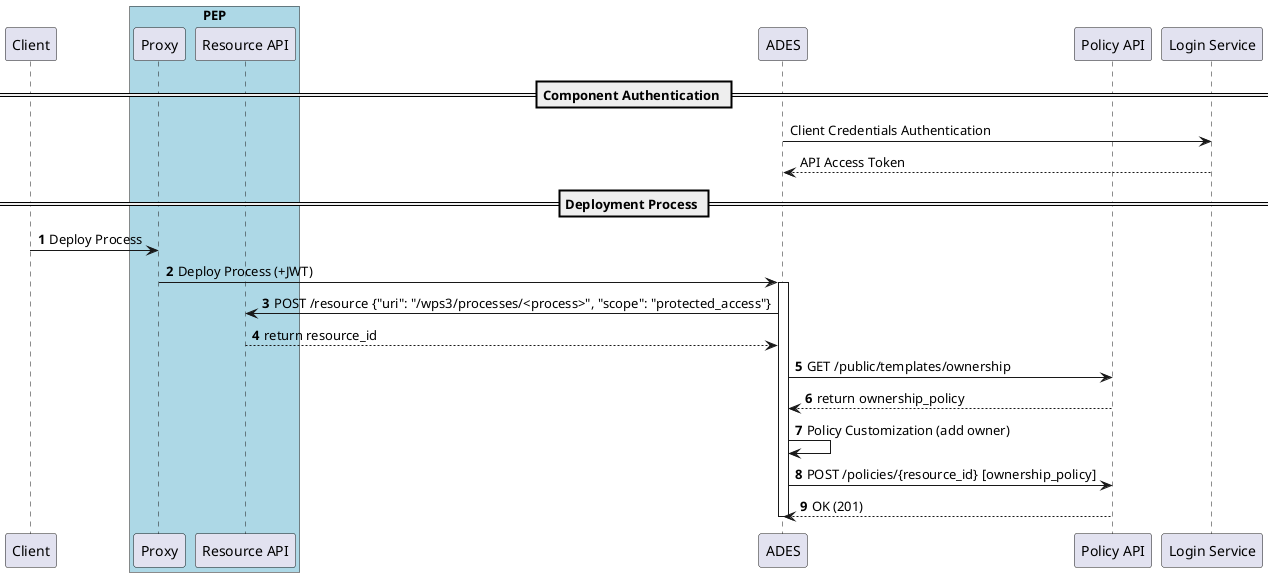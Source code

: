 @startuml
participant "Client"
box "PEP" #LightBlue
participant Proxy
participant "Resource API"
end box
participant ADES
participant "Policy API"

participant "Login Service"

== Component Authentication ==
ADES -> "Login Service": Client Credentials Authentication
"Login Service" --> ADES: API Access Token


autonumber

== Deployment Process ==
Client -> Proxy: Deploy Process
Proxy -> ADES: Deploy Process (+JWT)
activate ADES
ADES -> "Resource API": POST /resource {"uri": "/wps3/processes/<process>", "scope": "protected_access"}
"Resource API" --> ADES: return resource_id
ADES -> "Policy API": GET /public/templates/ownership
"Policy API" --> ADES: return ownership_policy
ADES -> ADES: Policy Customization (add owner)
ADES -> "Policy API": POST /policies/{resource_id} [ownership_policy]
"Policy API" --> ADES: OK (201)
deactivate ADES
@enduml
